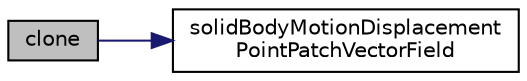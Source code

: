 digraph "clone"
{
  bgcolor="transparent";
  edge [fontname="Helvetica",fontsize="10",labelfontname="Helvetica",labelfontsize="10"];
  node [fontname="Helvetica",fontsize="10",shape=record];
  rankdir="LR";
  Node1 [label="clone",height=0.2,width=0.4,color="black", fillcolor="grey75", style="filled", fontcolor="black"];
  Node1 -> Node2 [color="midnightblue",fontsize="10",style="solid",fontname="Helvetica"];
  Node2 [label="solidBodyMotionDisplacement\lPointPatchVectorField",height=0.2,width=0.4,color="black",URL="$a02431.html#a98c4b6c499b4fa93ab3583c9c946a9a4",tooltip="Construct from patch and internal field. "];
}
